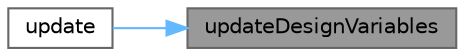 digraph "updateDesignVariables"
{
 // LATEX_PDF_SIZE
  bgcolor="transparent";
  edge [fontname=Helvetica,fontsize=10,labelfontname=Helvetica,labelfontsize=10];
  node [fontname=Helvetica,fontsize=10,shape=box,height=0.2,width=0.4];
  rankdir="RL";
  Node1 [id="Node000001",label="updateDesignVariables",height=0.2,width=0.4,color="gray40", fillcolor="grey60", style="filled", fontcolor="black",tooltip=" "];
  Node1 -> Node2 [id="edge1_Node000001_Node000002",dir="back",color="steelblue1",style="solid",tooltip=" "];
  Node2 [id="Node000002",label="update",height=0.2,width=0.4,color="grey40", fillcolor="white", style="filled",URL="$classFoam_1_1incompressible_1_1optimisationType.html#a03406b6e854169a5e2016e5e64310720",tooltip=" "];
}
